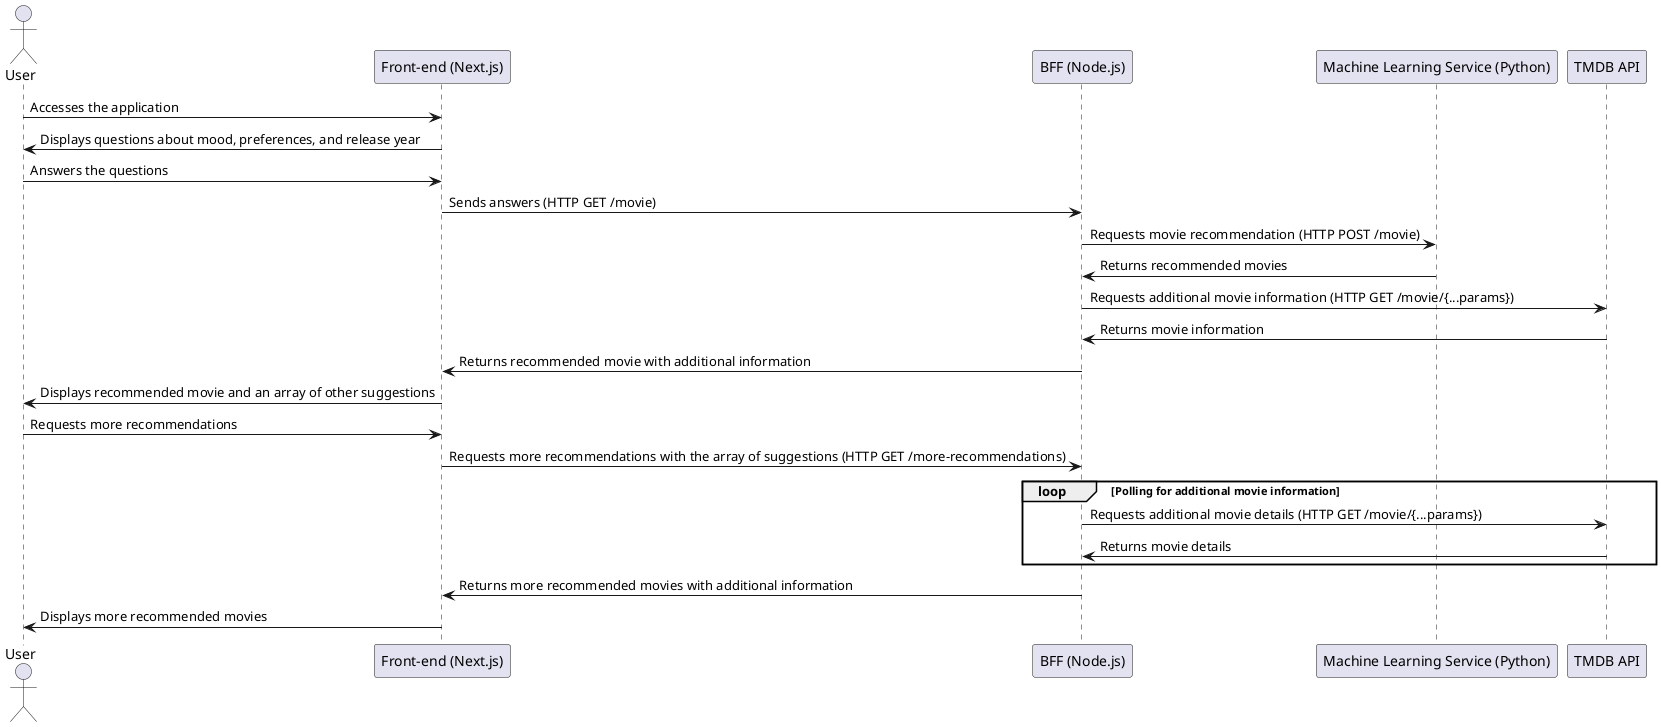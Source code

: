 @startuml
actor User

participant "Front-end (Next.js)" as FrontEnd
participant "BFF (Node.js)" as BFF
participant "Machine Learning Service (Python)" as MLService
participant "TMDB API" as TMDB

User -> FrontEnd: Accesses the application
FrontEnd -> User: Displays questions about mood, preferences, and release year
User -> FrontEnd: Answers the questions
FrontEnd -> BFF: Sends answers (HTTP GET /movie)
BFF -> MLService: Requests movie recommendation (HTTP POST /movie)
MLService -> BFF: Returns recommended movies
BFF -> TMDB: Requests additional movie information (HTTP GET /movie/{...params})
TMDB -> BFF: Returns movie information
BFF -> FrontEnd: Returns recommended movie with additional information
FrontEnd -> User: Displays recommended movie and an array of other suggestions

User -> FrontEnd: Requests more recommendations
FrontEnd -> BFF: Requests more recommendations with the array of suggestions (HTTP GET /more-recommendations)

loop Polling for additional movie information
    BFF -> TMDB: Requests additional movie details (HTTP GET /movie/{...params})
    TMDB -> BFF: Returns movie details
end

BFF -> FrontEnd: Returns more recommended movies with additional information
FrontEnd -> User: Displays more recommended movies

@enduml
